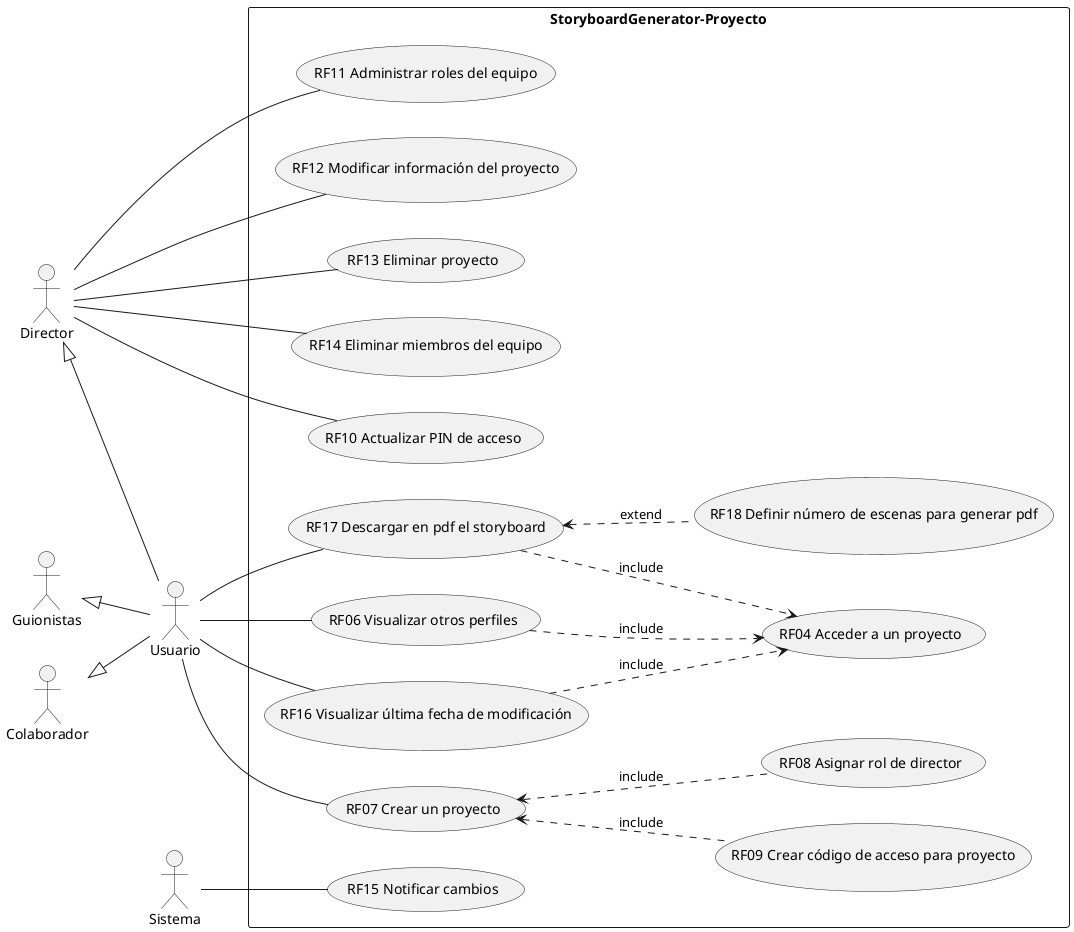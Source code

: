 @startuml StoryboarGenerator-CDS

    left to right direction
    skinparam packageStyle rectangle

    actor Director as Dr
    actor Guionistas as Gn
    actor Colaborador as Cl
    actor Usuario as Us
    actor Sistema as Ss

    rectangle StoryboardGenerator-Proyecto{
        usecase "RF04 Acceder a un proyecto" as RF04
        usecase "RF06 Visualizar otros perfiles" as RF06
        usecase "RF07 Crear un proyecto" as RF07
        usecase "RF08 Asignar rol de director" as RF08
        usecase "RF09 Crear código de acceso para proyecto" as RF09
        usecase "RF10 Actualizar PIN de acceso" as RF10
        usecase "RF11 Administrar roles del equipo" as RF11
        usecase "RF12 Modificar información del proyecto" as RF12
        usecase "RF13 Eliminar proyecto" as RF13
        usecase "RF14 Eliminar miembros del equipo" as RF14
        usecase "RF15 Notificar cambios" as RF15
        usecase "RF16 Visualizar última fecha de modificación" as RF16
        usecase "RF17 Descargar en pdf el storyboard" as RF17
        usecase "RF18 Definir número de escenas para generar pdf" as RF18
    }

    Us -- RF06
    Us -- RF07
    'Ss -- RF08
    'Ss -- RF09
    Dr -- RF10
    Dr -- RF11
    Dr -- RF12
    Dr -- RF13
    Dr -- RF14
    Dr <|-down- Us
    Gn <|-down- Us
    Cl <|-down- Us
    Ss -- RF15
    Us -- RF16
    Us -- RF17
    
    
    RF07 <.down. RF08:include
    RF07 <.down. RF09:include
    RF17 <.. RF18:extend
    RF06 ..> RF04:include
    RF16 ..> RF04:include
    RF17 ..> RF04:include

@enduml